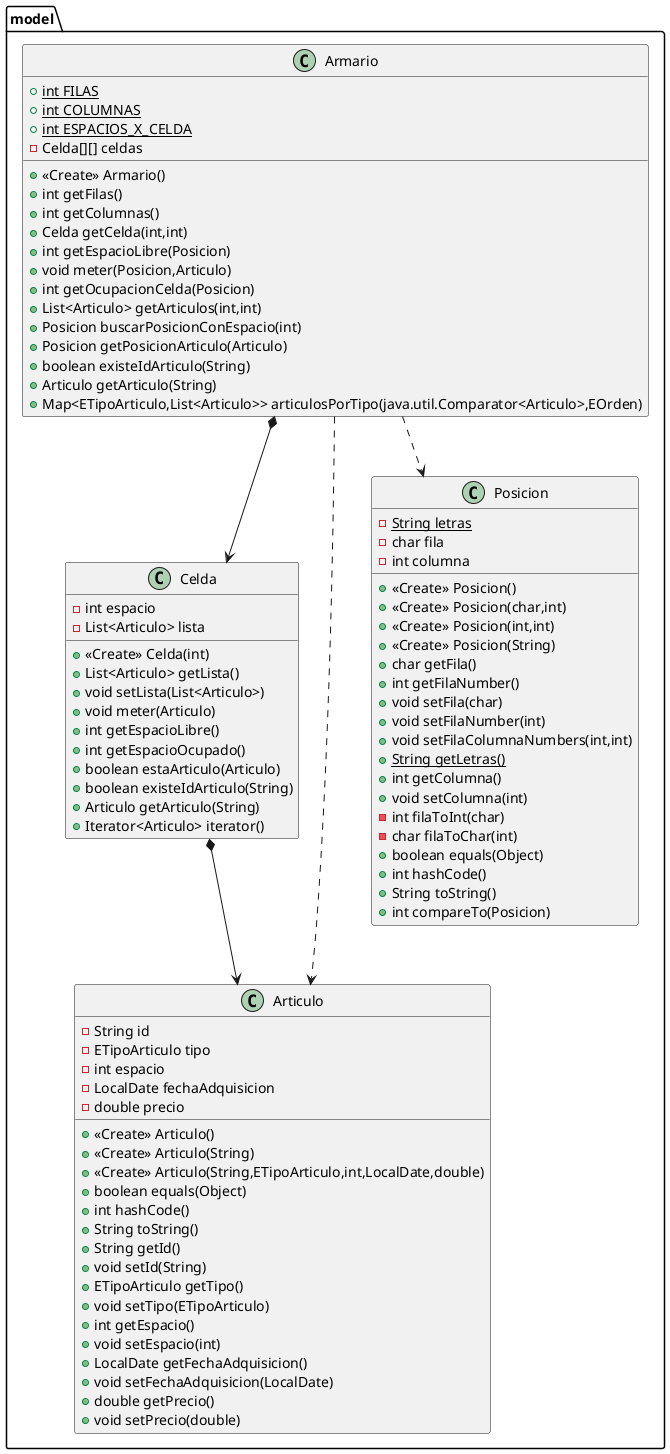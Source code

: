 @startuml
class model.Celda {
- int espacio
- List<Articulo> lista
+ <<Create>> Celda(int)
+ List<Articulo> getLista()
+ void setLista(List<Articulo>)
+ void meter(Articulo)
+ int getEspacioLibre()
+ int getEspacioOcupado()
+ boolean estaArticulo(Articulo)
+ boolean existeIdArticulo(String)
+ Articulo getArticulo(String)
+ Iterator<Articulo> iterator()
}
class model.Articulo {
- String id
- ETipoArticulo tipo
- int espacio
- LocalDate fechaAdquisicion
- double precio
+ <<Create>> Articulo()
+ <<Create>> Articulo(String)
+ <<Create>> Articulo(String,ETipoArticulo,int,LocalDate,double)
+ boolean equals(Object)
+ int hashCode()
+ String toString()
+ String getId()
+ void setId(String)
+ ETipoArticulo getTipo()
+ void setTipo(ETipoArticulo)
+ int getEspacio()
+ void setEspacio(int)
+ LocalDate getFechaAdquisicion()
+ void setFechaAdquisicion(LocalDate)
+ double getPrecio()
+ void setPrecio(double)
}
class model.Posicion {
- {static} String letras
- char fila
- int columna
+ <<Create>> Posicion()
+ <<Create>> Posicion(char,int)
+ <<Create>> Posicion(int,int)
+ <<Create>> Posicion(String)
+ char getFila()
+ int getFilaNumber()
+ void setFila(char)
+ void setFilaNumber(int)
+ void setFilaColumnaNumbers(int,int)
+ {static} String getLetras()
+ int getColumna()
+ void setColumna(int)
- int filaToInt(char)
- char filaToChar(int)
+ boolean equals(Object)
+ int hashCode()
+ String toString()
+ int compareTo(Posicion)
}
class model.Armario {
+ {static} int FILAS
+ {static} int COLUMNAS
+ {static} int ESPACIOS_X_CELDA
- Celda[][] celdas
+ <<Create>> Armario()
+ int getFilas()
+ int getColumnas()
+ Celda getCelda(int,int)
+ int getEspacioLibre(Posicion)
+ void meter(Posicion,Articulo)
+ int getOcupacionCelda(Posicion)
+ List<Articulo> getArticulos(int,int)
+ Posicion buscarPosicionConEspacio(int)
+ Posicion getPosicionArticulo(Articulo)
+ boolean existeIdArticulo(String)
+ Articulo getArticulo(String)
+ Map<ETipoArticulo,List<Articulo>> articulosPorTipo(java.util.Comparator<Articulo>,EOrden)
}

model.Celda *--> model.Articulo
model.Armario *--> model.Celda
model.Armario ..> model.Posicion
model.Armario ..> model.Articulo

@enduml